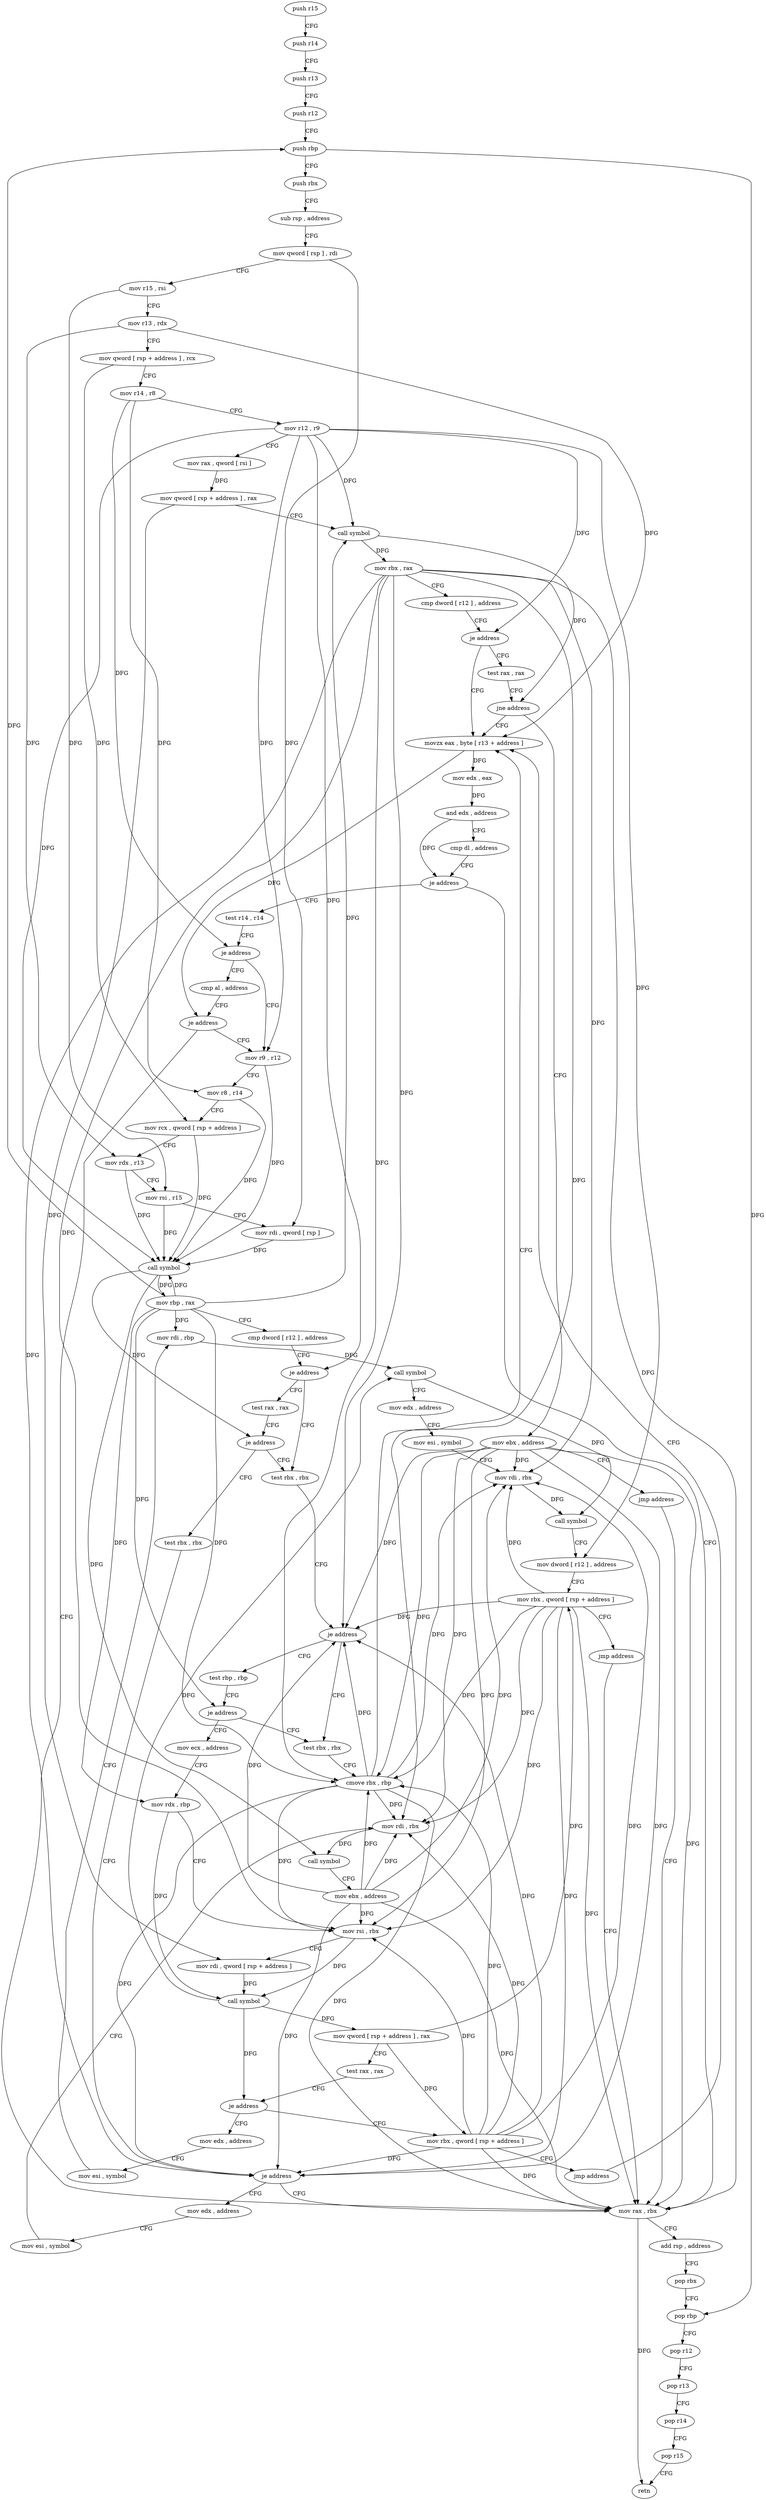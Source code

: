 digraph "func" {
"4366616" [label = "push r15" ]
"4366618" [label = "push r14" ]
"4366620" [label = "push r13" ]
"4366622" [label = "push r12" ]
"4366624" [label = "push rbp" ]
"4366625" [label = "push rbx" ]
"4366626" [label = "sub rsp , address" ]
"4366630" [label = "mov qword [ rsp ] , rdi" ]
"4366634" [label = "mov r15 , rsi" ]
"4366637" [label = "mov r13 , rdx" ]
"4366640" [label = "mov qword [ rsp + address ] , rcx" ]
"4366645" [label = "mov r14 , r8" ]
"4366648" [label = "mov r12 , r9" ]
"4366651" [label = "mov rax , qword [ rsi ]" ]
"4366654" [label = "mov qword [ rsp + address ] , rax" ]
"4366659" [label = "call symbol" ]
"4366664" [label = "mov rbx , rax" ]
"4366667" [label = "cmp dword [ r12 ] , address" ]
"4366672" [label = "je address" ]
"4366790" [label = "movzx eax , byte [ r13 + address ]" ]
"4366674" [label = "test rax , rax" ]
"4366795" [label = "mov edx , eax" ]
"4366797" [label = "and edx , address" ]
"4366800" [label = "cmp dl , address" ]
"4366803" [label = "je address" ]
"4366714" [label = "mov rax , rbx" ]
"4366805" [label = "test r14 , r14" ]
"4366677" [label = "jne address" ]
"4366679" [label = "mov ebx , address" ]
"4366717" [label = "add rsp , address" ]
"4366721" [label = "pop rbx" ]
"4366722" [label = "pop rbp" ]
"4366723" [label = "pop r12" ]
"4366725" [label = "pop r13" ]
"4366727" [label = "pop r14" ]
"4366729" [label = "pop r15" ]
"4366731" [label = "retn" ]
"4366808" [label = "je address" ]
"4366814" [label = "mov r9 , r12" ]
"4366810" [label = "cmp al , address" ]
"4366684" [label = "jmp address" ]
"4366817" [label = "mov r8 , r14" ]
"4366820" [label = "mov rcx , qword [ rsp + address ]" ]
"4366825" [label = "mov rdx , r13" ]
"4366828" [label = "mov rsi , r15" ]
"4366831" [label = "mov rdi , qword [ rsp ]" ]
"4366835" [label = "call symbol" ]
"4366840" [label = "mov rbp , rax" ]
"4366843" [label = "cmp dword [ r12 ] , address" ]
"4366848" [label = "je address" ]
"4366859" [label = "test rbx , rbx" ]
"4366850" [label = "test rax , rax" ]
"4366812" [label = "je address" ]
"4366862" [label = "je address" ]
"4366783" [label = "test rbx , rbx" ]
"4366864" [label = "test rbp , rbp" ]
"4366853" [label = "je address" ]
"4366686" [label = "test rbx , rbx" ]
"4366786" [label = "cmove rbx , rbp" ]
"4366867" [label = "je address" ]
"4366869" [label = "mov ecx , address" ]
"4366689" [label = "je address" ]
"4366691" [label = "mov edx , address" ]
"4366874" [label = "mov rdx , rbp" ]
"4366877" [label = "mov rsi , rbx" ]
"4366880" [label = "mov rdi , qword [ rsp + address ]" ]
"4366885" [label = "call symbol" ]
"4366890" [label = "mov qword [ rsp + address ] , rax" ]
"4366895" [label = "test rax , rax" ]
"4366898" [label = "je address" ]
"4366732" [label = "mov edx , address" ]
"4366904" [label = "mov rbx , qword [ rsp + address ]" ]
"4366696" [label = "mov esi , symbol" ]
"4366701" [label = "mov rdi , rbx" ]
"4366704" [label = "call symbol" ]
"4366709" [label = "mov ebx , address" ]
"4366737" [label = "mov esi , symbol" ]
"4366742" [label = "mov rdi , rbp" ]
"4366745" [label = "call symbol" ]
"4366750" [label = "mov edx , address" ]
"4366755" [label = "mov esi , symbol" ]
"4366760" [label = "mov rdi , rbx" ]
"4366763" [label = "call symbol" ]
"4366768" [label = "mov dword [ r12 ] , address" ]
"4366776" [label = "mov rbx , qword [ rsp + address ]" ]
"4366781" [label = "jmp address" ]
"4366909" [label = "jmp address" ]
"4366616" -> "4366618" [ label = "CFG" ]
"4366618" -> "4366620" [ label = "CFG" ]
"4366620" -> "4366622" [ label = "CFG" ]
"4366622" -> "4366624" [ label = "CFG" ]
"4366624" -> "4366625" [ label = "CFG" ]
"4366624" -> "4366722" [ label = "DFG" ]
"4366625" -> "4366626" [ label = "CFG" ]
"4366626" -> "4366630" [ label = "CFG" ]
"4366630" -> "4366634" [ label = "CFG" ]
"4366630" -> "4366831" [ label = "DFG" ]
"4366634" -> "4366637" [ label = "CFG" ]
"4366634" -> "4366828" [ label = "DFG" ]
"4366637" -> "4366640" [ label = "CFG" ]
"4366637" -> "4366790" [ label = "DFG" ]
"4366637" -> "4366825" [ label = "DFG" ]
"4366640" -> "4366645" [ label = "CFG" ]
"4366640" -> "4366820" [ label = "DFG" ]
"4366645" -> "4366648" [ label = "CFG" ]
"4366645" -> "4366808" [ label = "DFG" ]
"4366645" -> "4366817" [ label = "DFG" ]
"4366648" -> "4366651" [ label = "CFG" ]
"4366648" -> "4366659" [ label = "DFG" ]
"4366648" -> "4366672" [ label = "DFG" ]
"4366648" -> "4366814" [ label = "DFG" ]
"4366648" -> "4366835" [ label = "DFG" ]
"4366648" -> "4366848" [ label = "DFG" ]
"4366648" -> "4366768" [ label = "DFG" ]
"4366651" -> "4366654" [ label = "DFG" ]
"4366654" -> "4366659" [ label = "CFG" ]
"4366654" -> "4366880" [ label = "DFG" ]
"4366659" -> "4366664" [ label = "DFG" ]
"4366659" -> "4366677" [ label = "DFG" ]
"4366664" -> "4366667" [ label = "CFG" ]
"4366664" -> "4366714" [ label = "DFG" ]
"4366664" -> "4366862" [ label = "DFG" ]
"4366664" -> "4366786" [ label = "DFG" ]
"4366664" -> "4366689" [ label = "DFG" ]
"4366664" -> "4366877" [ label = "DFG" ]
"4366664" -> "4366701" [ label = "DFG" ]
"4366664" -> "4366760" [ label = "DFG" ]
"4366667" -> "4366672" [ label = "CFG" ]
"4366672" -> "4366790" [ label = "CFG" ]
"4366672" -> "4366674" [ label = "CFG" ]
"4366790" -> "4366795" [ label = "DFG" ]
"4366790" -> "4366812" [ label = "DFG" ]
"4366674" -> "4366677" [ label = "CFG" ]
"4366795" -> "4366797" [ label = "DFG" ]
"4366797" -> "4366800" [ label = "CFG" ]
"4366797" -> "4366803" [ label = "DFG" ]
"4366800" -> "4366803" [ label = "CFG" ]
"4366803" -> "4366714" [ label = "CFG" ]
"4366803" -> "4366805" [ label = "CFG" ]
"4366714" -> "4366717" [ label = "CFG" ]
"4366714" -> "4366731" [ label = "DFG" ]
"4366805" -> "4366808" [ label = "CFG" ]
"4366677" -> "4366790" [ label = "CFG" ]
"4366677" -> "4366679" [ label = "CFG" ]
"4366679" -> "4366684" [ label = "CFG" ]
"4366679" -> "4366714" [ label = "DFG" ]
"4366679" -> "4366862" [ label = "DFG" ]
"4366679" -> "4366786" [ label = "DFG" ]
"4366679" -> "4366689" [ label = "DFG" ]
"4366679" -> "4366877" [ label = "DFG" ]
"4366679" -> "4366701" [ label = "DFG" ]
"4366679" -> "4366760" [ label = "DFG" ]
"4366717" -> "4366721" [ label = "CFG" ]
"4366721" -> "4366722" [ label = "CFG" ]
"4366722" -> "4366723" [ label = "CFG" ]
"4366723" -> "4366725" [ label = "CFG" ]
"4366725" -> "4366727" [ label = "CFG" ]
"4366727" -> "4366729" [ label = "CFG" ]
"4366729" -> "4366731" [ label = "CFG" ]
"4366808" -> "4366814" [ label = "CFG" ]
"4366808" -> "4366810" [ label = "CFG" ]
"4366814" -> "4366817" [ label = "CFG" ]
"4366814" -> "4366835" [ label = "DFG" ]
"4366810" -> "4366812" [ label = "CFG" ]
"4366684" -> "4366714" [ label = "CFG" ]
"4366817" -> "4366820" [ label = "CFG" ]
"4366817" -> "4366835" [ label = "DFG" ]
"4366820" -> "4366825" [ label = "CFG" ]
"4366820" -> "4366835" [ label = "DFG" ]
"4366825" -> "4366828" [ label = "CFG" ]
"4366825" -> "4366835" [ label = "DFG" ]
"4366828" -> "4366831" [ label = "CFG" ]
"4366828" -> "4366835" [ label = "DFG" ]
"4366831" -> "4366835" [ label = "DFG" ]
"4366835" -> "4366840" [ label = "DFG" ]
"4366835" -> "4366853" [ label = "DFG" ]
"4366835" -> "4366704" [ label = "DFG" ]
"4366840" -> "4366843" [ label = "CFG" ]
"4366840" -> "4366624" [ label = "DFG" ]
"4366840" -> "4366659" [ label = "DFG" ]
"4366840" -> "4366835" [ label = "DFG" ]
"4366840" -> "4366867" [ label = "DFG" ]
"4366840" -> "4366786" [ label = "DFG" ]
"4366840" -> "4366874" [ label = "DFG" ]
"4366840" -> "4366742" [ label = "DFG" ]
"4366843" -> "4366848" [ label = "CFG" ]
"4366848" -> "4366859" [ label = "CFG" ]
"4366848" -> "4366850" [ label = "CFG" ]
"4366859" -> "4366862" [ label = "CFG" ]
"4366850" -> "4366853" [ label = "CFG" ]
"4366812" -> "4366714" [ label = "CFG" ]
"4366812" -> "4366814" [ label = "CFG" ]
"4366862" -> "4366783" [ label = "CFG" ]
"4366862" -> "4366864" [ label = "CFG" ]
"4366783" -> "4366786" [ label = "CFG" ]
"4366864" -> "4366867" [ label = "CFG" ]
"4366853" -> "4366686" [ label = "CFG" ]
"4366853" -> "4366859" [ label = "CFG" ]
"4366686" -> "4366689" [ label = "CFG" ]
"4366786" -> "4366790" [ label = "CFG" ]
"4366786" -> "4366714" [ label = "DFG" ]
"4366786" -> "4366862" [ label = "DFG" ]
"4366786" -> "4366689" [ label = "DFG" ]
"4366786" -> "4366877" [ label = "DFG" ]
"4366786" -> "4366701" [ label = "DFG" ]
"4366786" -> "4366760" [ label = "DFG" ]
"4366867" -> "4366783" [ label = "CFG" ]
"4366867" -> "4366869" [ label = "CFG" ]
"4366869" -> "4366874" [ label = "CFG" ]
"4366689" -> "4366714" [ label = "CFG" ]
"4366689" -> "4366691" [ label = "CFG" ]
"4366691" -> "4366696" [ label = "CFG" ]
"4366874" -> "4366877" [ label = "CFG" ]
"4366874" -> "4366885" [ label = "DFG" ]
"4366877" -> "4366880" [ label = "CFG" ]
"4366877" -> "4366885" [ label = "DFG" ]
"4366880" -> "4366885" [ label = "DFG" ]
"4366885" -> "4366890" [ label = "DFG" ]
"4366885" -> "4366898" [ label = "DFG" ]
"4366885" -> "4366745" [ label = "DFG" ]
"4366890" -> "4366895" [ label = "CFG" ]
"4366890" -> "4366776" [ label = "DFG" ]
"4366890" -> "4366904" [ label = "DFG" ]
"4366895" -> "4366898" [ label = "CFG" ]
"4366898" -> "4366732" [ label = "CFG" ]
"4366898" -> "4366904" [ label = "CFG" ]
"4366732" -> "4366737" [ label = "CFG" ]
"4366904" -> "4366909" [ label = "CFG" ]
"4366904" -> "4366714" [ label = "DFG" ]
"4366904" -> "4366862" [ label = "DFG" ]
"4366904" -> "4366786" [ label = "DFG" ]
"4366904" -> "4366689" [ label = "DFG" ]
"4366904" -> "4366877" [ label = "DFG" ]
"4366904" -> "4366701" [ label = "DFG" ]
"4366904" -> "4366760" [ label = "DFG" ]
"4366696" -> "4366701" [ label = "CFG" ]
"4366701" -> "4366704" [ label = "DFG" ]
"4366704" -> "4366709" [ label = "CFG" ]
"4366709" -> "4366714" [ label = "DFG" ]
"4366709" -> "4366862" [ label = "DFG" ]
"4366709" -> "4366786" [ label = "DFG" ]
"4366709" -> "4366689" [ label = "DFG" ]
"4366709" -> "4366877" [ label = "DFG" ]
"4366709" -> "4366701" [ label = "DFG" ]
"4366709" -> "4366760" [ label = "DFG" ]
"4366737" -> "4366742" [ label = "CFG" ]
"4366742" -> "4366745" [ label = "DFG" ]
"4366745" -> "4366750" [ label = "CFG" ]
"4366745" -> "4366763" [ label = "DFG" ]
"4366750" -> "4366755" [ label = "CFG" ]
"4366755" -> "4366760" [ label = "CFG" ]
"4366760" -> "4366763" [ label = "DFG" ]
"4366763" -> "4366768" [ label = "CFG" ]
"4366768" -> "4366776" [ label = "CFG" ]
"4366776" -> "4366781" [ label = "CFG" ]
"4366776" -> "4366714" [ label = "DFG" ]
"4366776" -> "4366862" [ label = "DFG" ]
"4366776" -> "4366786" [ label = "DFG" ]
"4366776" -> "4366689" [ label = "DFG" ]
"4366776" -> "4366877" [ label = "DFG" ]
"4366776" -> "4366701" [ label = "DFG" ]
"4366776" -> "4366760" [ label = "DFG" ]
"4366781" -> "4366714" [ label = "CFG" ]
"4366909" -> "4366790" [ label = "CFG" ]
}
